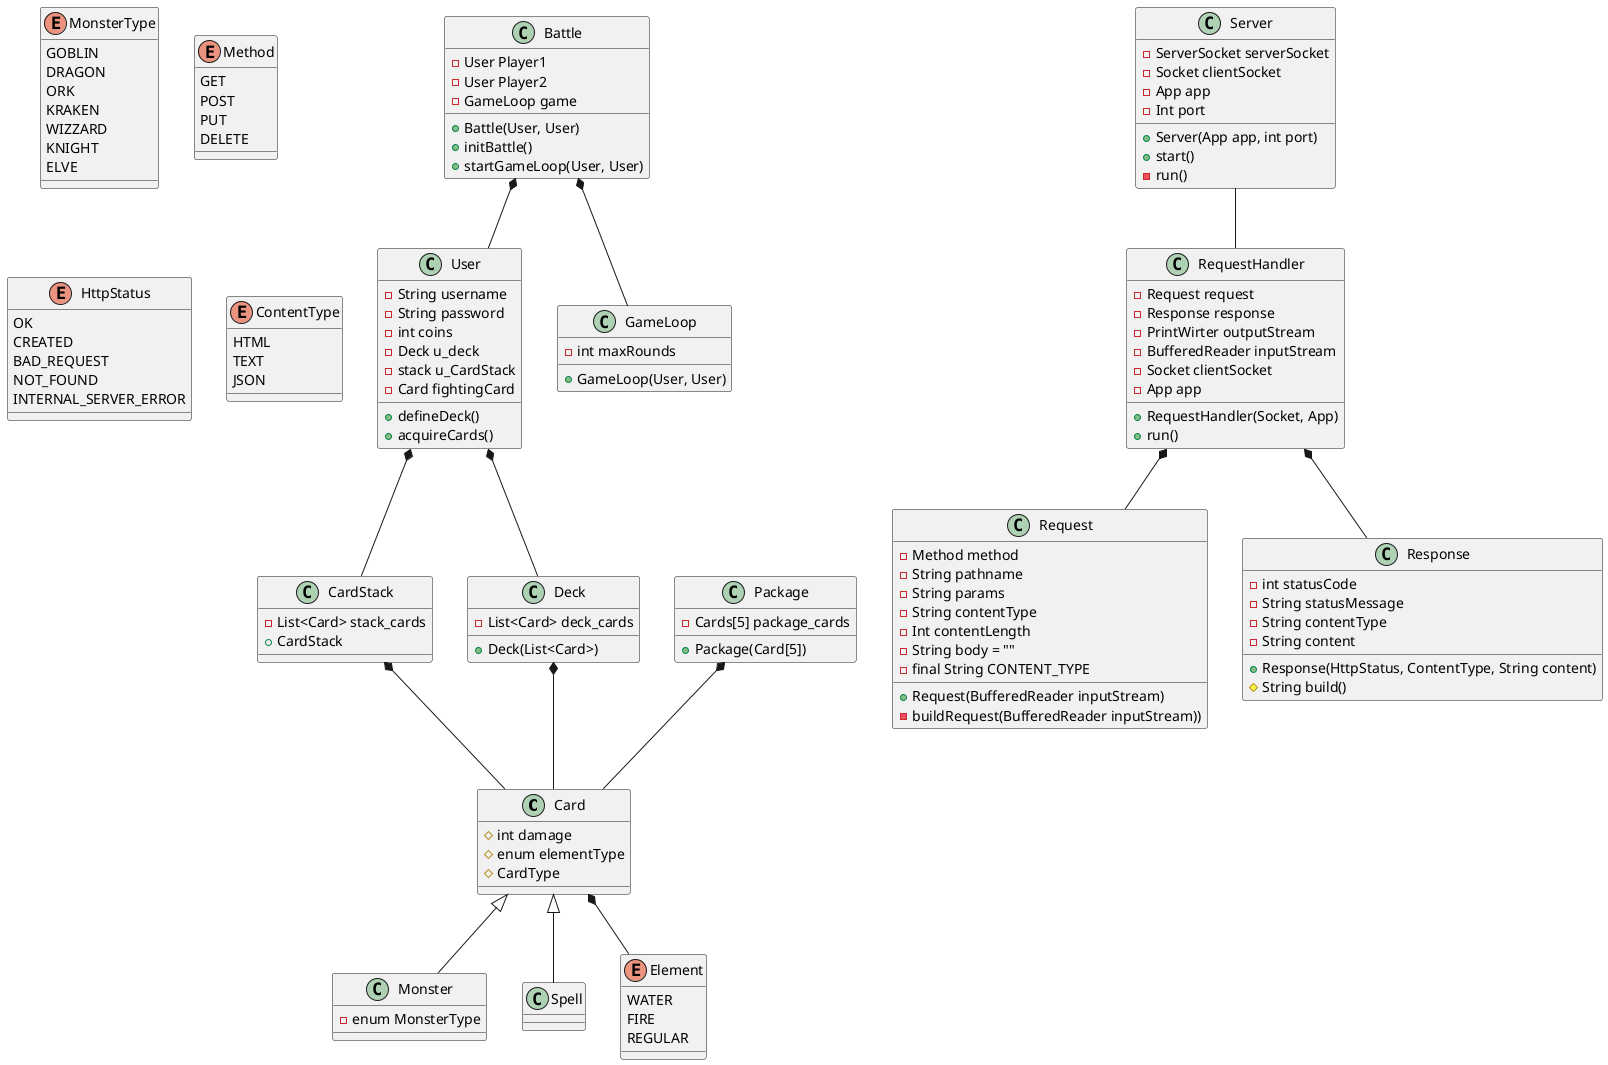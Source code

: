 @startuml
'https://plantuml.com/sequence-diagram

Card <|-- Monster
Card <|-- Spell
CardStack *-- Card
Deck *-- Card
Package *-- Card
Battle *-- User
Card *-- Element
User *-- Deck
User *-- CardStack
Battle *-- GameLoop

RequestHandler *-- Request
RequestHandler *-- Response
Server -- RequestHandler


class User{
   - String username
   - String password
   - int coins
   - Deck u_deck
   - stack u_CardStack
   - Card fightingCard

   + defineDeck()
   + acquireCards()


}


class Card{

 #int damage
 #enum elementType
 #CardType

}

class Monster{
    -enum MonsterType

}

class Spell{


}
class CardStack{

    - List<Card> stack_cards
    + CardStack
}
class Deck{

    - List<Card> deck_cards
    + Deck(List<Card>)

}

class Battle{

    - User Player1
    - User Player2
    - GameLoop game

    +Battle(User, User)
    + initBattle()
    + startGameLoop(User, User)

}

class GameLoop{
    - int maxRounds

    +GameLoop(User, User)
}

class Package{

    - Cards[5] package_cards
    +Package(Card[5])

}
enum Element{
    WATER
    FIRE
    REGULAR
}

enum MonsterType{
    GOBLIN
    DRAGON
    ORK
    KRAKEN
    WIZZARD
    KNIGHT
    ELVE

}


class Server{
    -ServerSocket serverSocket
    -Socket clientSocket
    -App app
    -Int port

    +Server(App app, int port)
    +start()
    -run()
}

class Response{
    -int statusCode
    -String statusMessage
    -String contentType
    -String content

    +Response(HttpStatus, ContentType, String content)
    #String build()
}

class Request{
    -Method method
    -String pathname
    -String params
    -String contentType
    -Int contentLength
    -String body = ""
    -final String CONTENT_TYPE

    +Request(BufferedReader inputStream)
    -buildRequest(BufferedReader inputStream))
}

class RequestHandler{
    -Request request
    -Response response
    -PrintWirter outputStream
    -BufferedReader inputStream
    -Socket clientSocket
    -App app

    +RequestHandler(Socket, App)
    +run()

}

enum Method{
    GET
    POST
    PUT
    DELETE
}

enum HttpStatus{
    OK
    CREATED
    BAD_REQUEST
    NOT_FOUND
    INTERNAL_SERVER_ERROR
}

enum ContentType{
    HTML
    TEXT
    JSON
}


@enduml